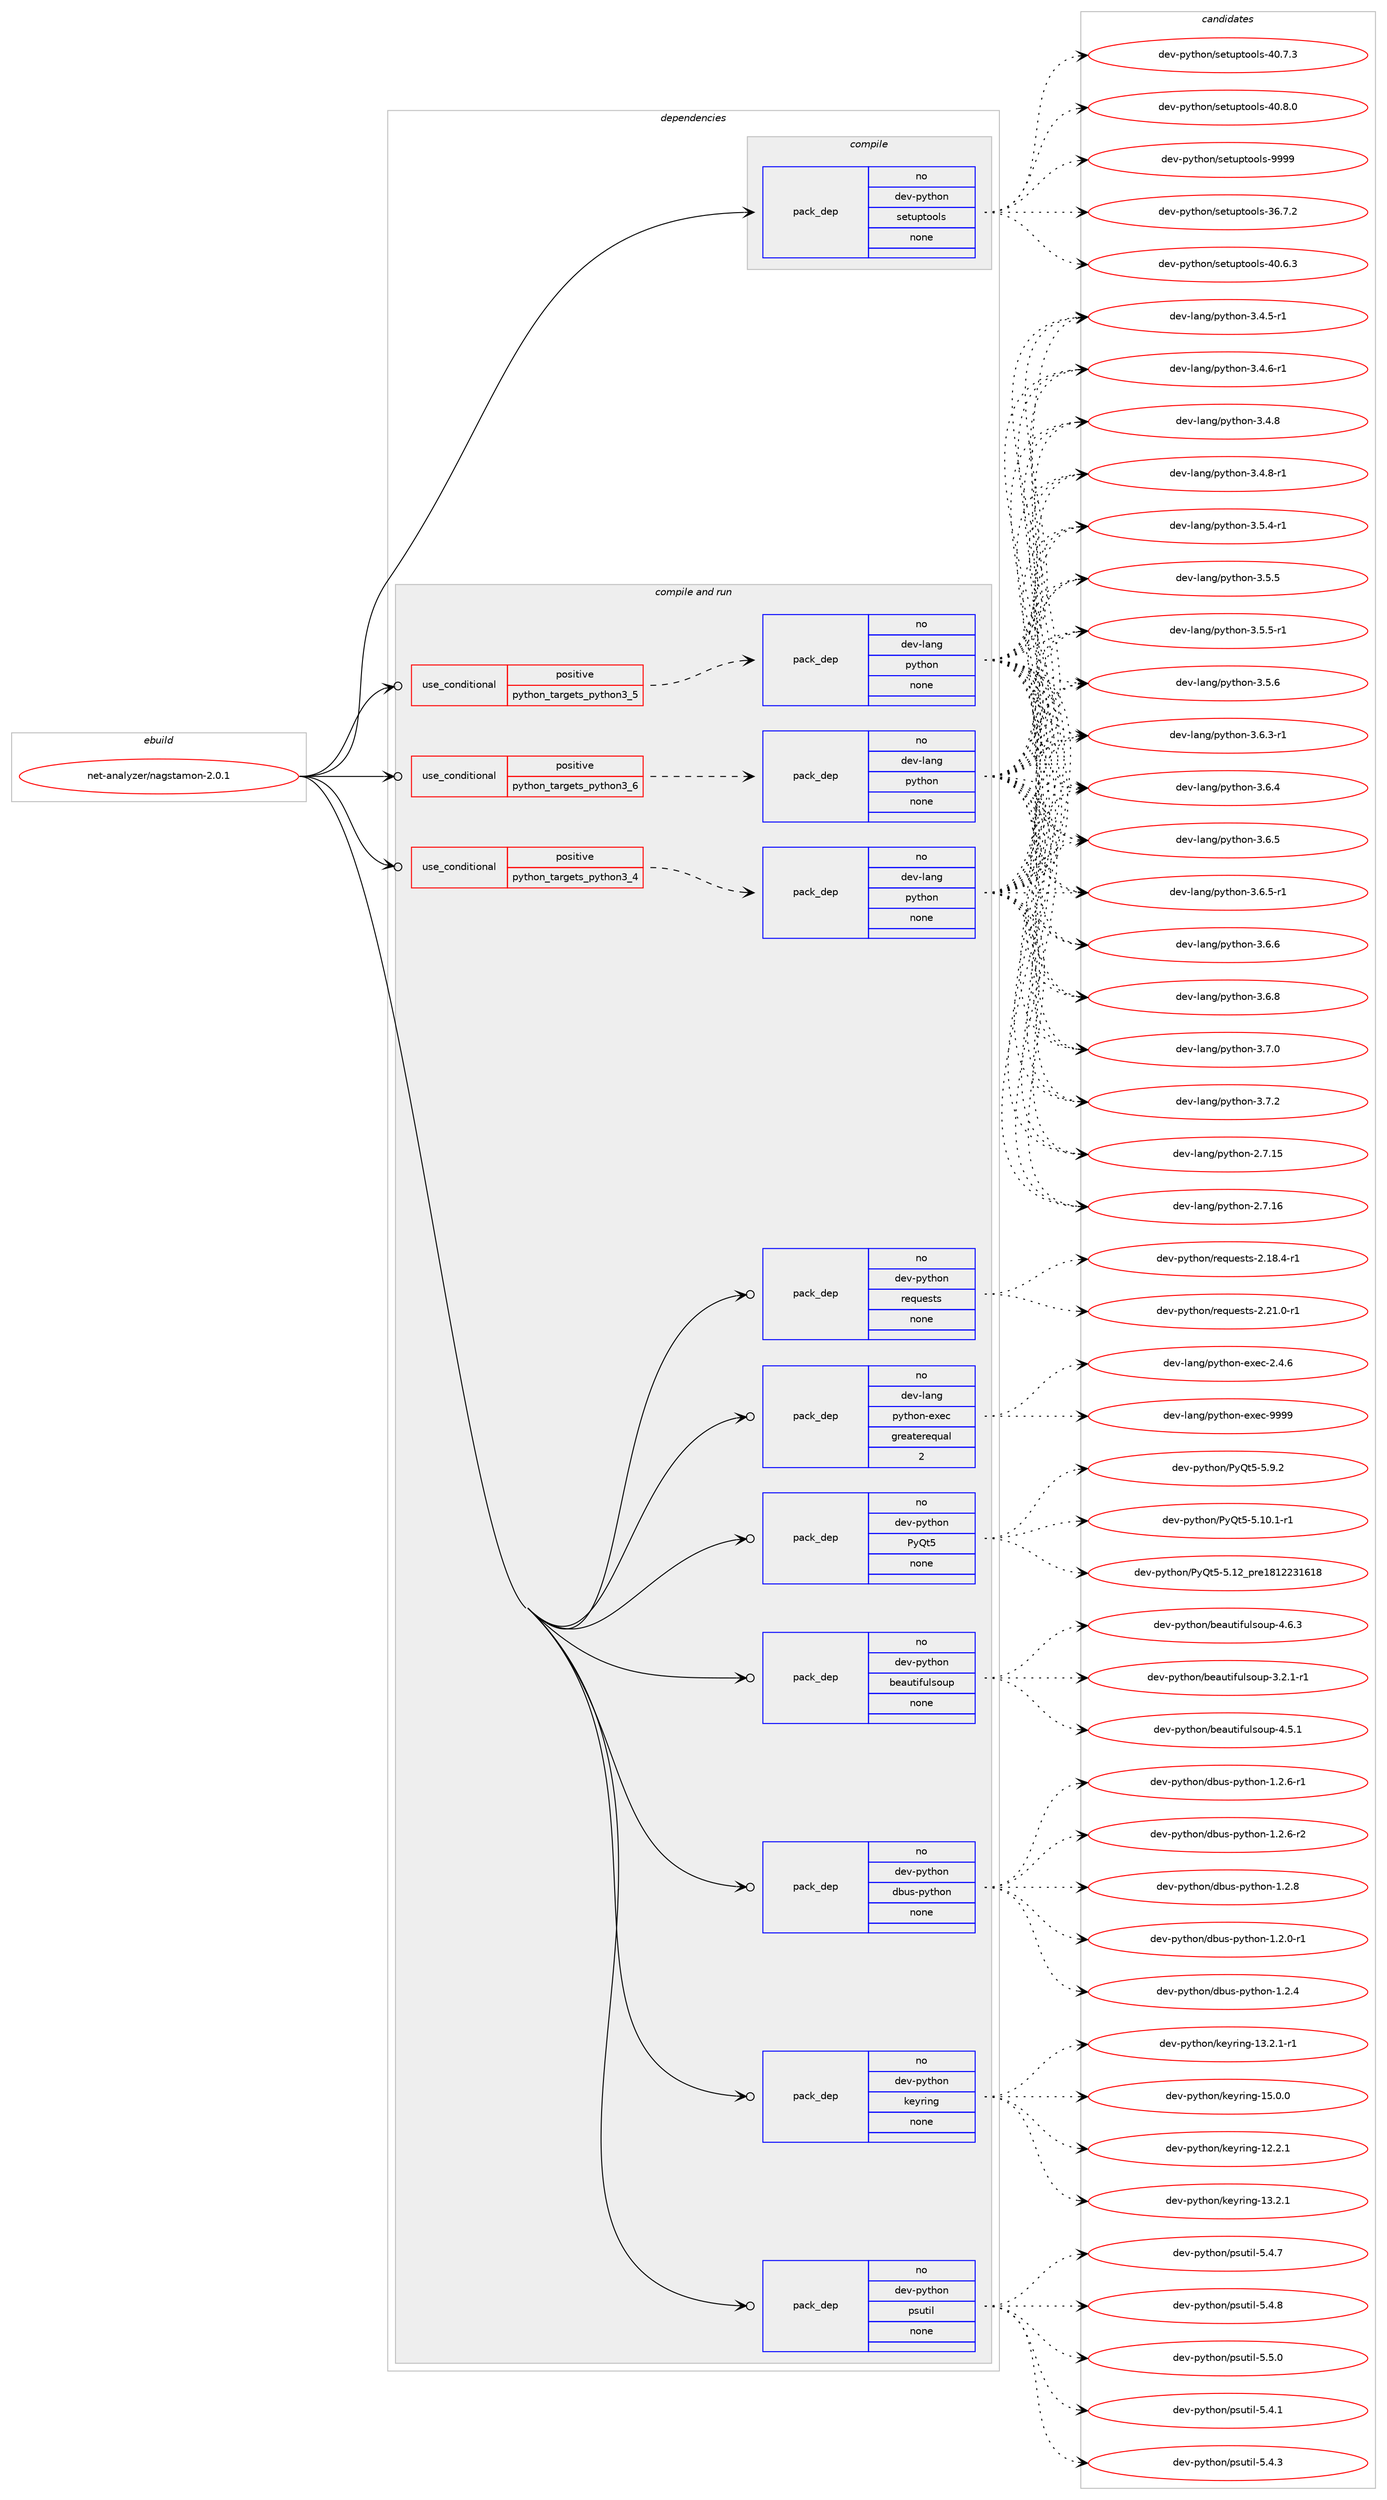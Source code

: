 digraph prolog {

# *************
# Graph options
# *************

newrank=true;
concentrate=true;
compound=true;
graph [rankdir=LR,fontname=Helvetica,fontsize=10,ranksep=1.5];#, ranksep=2.5, nodesep=0.2];
edge  [arrowhead=vee];
node  [fontname=Helvetica,fontsize=10];

# **********
# The ebuild
# **********

subgraph cluster_leftcol {
color=gray;
rank=same;
label=<<i>ebuild</i>>;
id [label="net-analyzer/nagstamon-2.0.1", color=red, width=4, href="../net-analyzer/nagstamon-2.0.1.svg"];
}

# ****************
# The dependencies
# ****************

subgraph cluster_midcol {
color=gray;
label=<<i>dependencies</i>>;
subgraph cluster_compile {
fillcolor="#eeeeee";
style=filled;
label=<<i>compile</i>>;
subgraph pack1176347 {
dependency1645141 [label=<<TABLE BORDER="0" CELLBORDER="1" CELLSPACING="0" CELLPADDING="4" WIDTH="220"><TR><TD ROWSPAN="6" CELLPADDING="30">pack_dep</TD></TR><TR><TD WIDTH="110">no</TD></TR><TR><TD>dev-python</TD></TR><TR><TD>setuptools</TD></TR><TR><TD>none</TD></TR><TR><TD></TD></TR></TABLE>>, shape=none, color=blue];
}
id:e -> dependency1645141:w [weight=20,style="solid",arrowhead="vee"];
}
subgraph cluster_compileandrun {
fillcolor="#eeeeee";
style=filled;
label=<<i>compile and run</i>>;
subgraph cond442209 {
dependency1645142 [label=<<TABLE BORDER="0" CELLBORDER="1" CELLSPACING="0" CELLPADDING="4"><TR><TD ROWSPAN="3" CELLPADDING="10">use_conditional</TD></TR><TR><TD>positive</TD></TR><TR><TD>python_targets_python3_4</TD></TR></TABLE>>, shape=none, color=red];
subgraph pack1176348 {
dependency1645143 [label=<<TABLE BORDER="0" CELLBORDER="1" CELLSPACING="0" CELLPADDING="4" WIDTH="220"><TR><TD ROWSPAN="6" CELLPADDING="30">pack_dep</TD></TR><TR><TD WIDTH="110">no</TD></TR><TR><TD>dev-lang</TD></TR><TR><TD>python</TD></TR><TR><TD>none</TD></TR><TR><TD></TD></TR></TABLE>>, shape=none, color=blue];
}
dependency1645142:e -> dependency1645143:w [weight=20,style="dashed",arrowhead="vee"];
}
id:e -> dependency1645142:w [weight=20,style="solid",arrowhead="odotvee"];
subgraph cond442210 {
dependency1645144 [label=<<TABLE BORDER="0" CELLBORDER="1" CELLSPACING="0" CELLPADDING="4"><TR><TD ROWSPAN="3" CELLPADDING="10">use_conditional</TD></TR><TR><TD>positive</TD></TR><TR><TD>python_targets_python3_5</TD></TR></TABLE>>, shape=none, color=red];
subgraph pack1176349 {
dependency1645145 [label=<<TABLE BORDER="0" CELLBORDER="1" CELLSPACING="0" CELLPADDING="4" WIDTH="220"><TR><TD ROWSPAN="6" CELLPADDING="30">pack_dep</TD></TR><TR><TD WIDTH="110">no</TD></TR><TR><TD>dev-lang</TD></TR><TR><TD>python</TD></TR><TR><TD>none</TD></TR><TR><TD></TD></TR></TABLE>>, shape=none, color=blue];
}
dependency1645144:e -> dependency1645145:w [weight=20,style="dashed",arrowhead="vee"];
}
id:e -> dependency1645144:w [weight=20,style="solid",arrowhead="odotvee"];
subgraph cond442211 {
dependency1645146 [label=<<TABLE BORDER="0" CELLBORDER="1" CELLSPACING="0" CELLPADDING="4"><TR><TD ROWSPAN="3" CELLPADDING="10">use_conditional</TD></TR><TR><TD>positive</TD></TR><TR><TD>python_targets_python3_6</TD></TR></TABLE>>, shape=none, color=red];
subgraph pack1176350 {
dependency1645147 [label=<<TABLE BORDER="0" CELLBORDER="1" CELLSPACING="0" CELLPADDING="4" WIDTH="220"><TR><TD ROWSPAN="6" CELLPADDING="30">pack_dep</TD></TR><TR><TD WIDTH="110">no</TD></TR><TR><TD>dev-lang</TD></TR><TR><TD>python</TD></TR><TR><TD>none</TD></TR><TR><TD></TD></TR></TABLE>>, shape=none, color=blue];
}
dependency1645146:e -> dependency1645147:w [weight=20,style="dashed",arrowhead="vee"];
}
id:e -> dependency1645146:w [weight=20,style="solid",arrowhead="odotvee"];
subgraph pack1176351 {
dependency1645148 [label=<<TABLE BORDER="0" CELLBORDER="1" CELLSPACING="0" CELLPADDING="4" WIDTH="220"><TR><TD ROWSPAN="6" CELLPADDING="30">pack_dep</TD></TR><TR><TD WIDTH="110">no</TD></TR><TR><TD>dev-lang</TD></TR><TR><TD>python-exec</TD></TR><TR><TD>greaterequal</TD></TR><TR><TD>2</TD></TR></TABLE>>, shape=none, color=blue];
}
id:e -> dependency1645148:w [weight=20,style="solid",arrowhead="odotvee"];
subgraph pack1176352 {
dependency1645149 [label=<<TABLE BORDER="0" CELLBORDER="1" CELLSPACING="0" CELLPADDING="4" WIDTH="220"><TR><TD ROWSPAN="6" CELLPADDING="30">pack_dep</TD></TR><TR><TD WIDTH="110">no</TD></TR><TR><TD>dev-python</TD></TR><TR><TD>PyQt5</TD></TR><TR><TD>none</TD></TR><TR><TD></TD></TR></TABLE>>, shape=none, color=blue];
}
id:e -> dependency1645149:w [weight=20,style="solid",arrowhead="odotvee"];
subgraph pack1176353 {
dependency1645150 [label=<<TABLE BORDER="0" CELLBORDER="1" CELLSPACING="0" CELLPADDING="4" WIDTH="220"><TR><TD ROWSPAN="6" CELLPADDING="30">pack_dep</TD></TR><TR><TD WIDTH="110">no</TD></TR><TR><TD>dev-python</TD></TR><TR><TD>beautifulsoup</TD></TR><TR><TD>none</TD></TR><TR><TD></TD></TR></TABLE>>, shape=none, color=blue];
}
id:e -> dependency1645150:w [weight=20,style="solid",arrowhead="odotvee"];
subgraph pack1176354 {
dependency1645151 [label=<<TABLE BORDER="0" CELLBORDER="1" CELLSPACING="0" CELLPADDING="4" WIDTH="220"><TR><TD ROWSPAN="6" CELLPADDING="30">pack_dep</TD></TR><TR><TD WIDTH="110">no</TD></TR><TR><TD>dev-python</TD></TR><TR><TD>dbus-python</TD></TR><TR><TD>none</TD></TR><TR><TD></TD></TR></TABLE>>, shape=none, color=blue];
}
id:e -> dependency1645151:w [weight=20,style="solid",arrowhead="odotvee"];
subgraph pack1176355 {
dependency1645152 [label=<<TABLE BORDER="0" CELLBORDER="1" CELLSPACING="0" CELLPADDING="4" WIDTH="220"><TR><TD ROWSPAN="6" CELLPADDING="30">pack_dep</TD></TR><TR><TD WIDTH="110">no</TD></TR><TR><TD>dev-python</TD></TR><TR><TD>keyring</TD></TR><TR><TD>none</TD></TR><TR><TD></TD></TR></TABLE>>, shape=none, color=blue];
}
id:e -> dependency1645152:w [weight=20,style="solid",arrowhead="odotvee"];
subgraph pack1176356 {
dependency1645153 [label=<<TABLE BORDER="0" CELLBORDER="1" CELLSPACING="0" CELLPADDING="4" WIDTH="220"><TR><TD ROWSPAN="6" CELLPADDING="30">pack_dep</TD></TR><TR><TD WIDTH="110">no</TD></TR><TR><TD>dev-python</TD></TR><TR><TD>psutil</TD></TR><TR><TD>none</TD></TR><TR><TD></TD></TR></TABLE>>, shape=none, color=blue];
}
id:e -> dependency1645153:w [weight=20,style="solid",arrowhead="odotvee"];
subgraph pack1176357 {
dependency1645154 [label=<<TABLE BORDER="0" CELLBORDER="1" CELLSPACING="0" CELLPADDING="4" WIDTH="220"><TR><TD ROWSPAN="6" CELLPADDING="30">pack_dep</TD></TR><TR><TD WIDTH="110">no</TD></TR><TR><TD>dev-python</TD></TR><TR><TD>requests</TD></TR><TR><TD>none</TD></TR><TR><TD></TD></TR></TABLE>>, shape=none, color=blue];
}
id:e -> dependency1645154:w [weight=20,style="solid",arrowhead="odotvee"];
}
subgraph cluster_run {
fillcolor="#eeeeee";
style=filled;
label=<<i>run</i>>;
}
}

# **************
# The candidates
# **************

subgraph cluster_choices {
rank=same;
color=gray;
label=<<i>candidates</i>>;

subgraph choice1176347 {
color=black;
nodesep=1;
choice100101118451121211161041111104711510111611711211611111110811545515446554650 [label="dev-python/setuptools-36.7.2", color=red, width=4,href="../dev-python/setuptools-36.7.2.svg"];
choice100101118451121211161041111104711510111611711211611111110811545524846544651 [label="dev-python/setuptools-40.6.3", color=red, width=4,href="../dev-python/setuptools-40.6.3.svg"];
choice100101118451121211161041111104711510111611711211611111110811545524846554651 [label="dev-python/setuptools-40.7.3", color=red, width=4,href="../dev-python/setuptools-40.7.3.svg"];
choice100101118451121211161041111104711510111611711211611111110811545524846564648 [label="dev-python/setuptools-40.8.0", color=red, width=4,href="../dev-python/setuptools-40.8.0.svg"];
choice10010111845112121116104111110471151011161171121161111111081154557575757 [label="dev-python/setuptools-9999", color=red, width=4,href="../dev-python/setuptools-9999.svg"];
dependency1645141:e -> choice100101118451121211161041111104711510111611711211611111110811545515446554650:w [style=dotted,weight="100"];
dependency1645141:e -> choice100101118451121211161041111104711510111611711211611111110811545524846544651:w [style=dotted,weight="100"];
dependency1645141:e -> choice100101118451121211161041111104711510111611711211611111110811545524846554651:w [style=dotted,weight="100"];
dependency1645141:e -> choice100101118451121211161041111104711510111611711211611111110811545524846564648:w [style=dotted,weight="100"];
dependency1645141:e -> choice10010111845112121116104111110471151011161171121161111111081154557575757:w [style=dotted,weight="100"];
}
subgraph choice1176348 {
color=black;
nodesep=1;
choice10010111845108971101034711212111610411111045504655464953 [label="dev-lang/python-2.7.15", color=red, width=4,href="../dev-lang/python-2.7.15.svg"];
choice10010111845108971101034711212111610411111045504655464954 [label="dev-lang/python-2.7.16", color=red, width=4,href="../dev-lang/python-2.7.16.svg"];
choice1001011184510897110103471121211161041111104551465246534511449 [label="dev-lang/python-3.4.5-r1", color=red, width=4,href="../dev-lang/python-3.4.5-r1.svg"];
choice1001011184510897110103471121211161041111104551465246544511449 [label="dev-lang/python-3.4.6-r1", color=red, width=4,href="../dev-lang/python-3.4.6-r1.svg"];
choice100101118451089711010347112121116104111110455146524656 [label="dev-lang/python-3.4.8", color=red, width=4,href="../dev-lang/python-3.4.8.svg"];
choice1001011184510897110103471121211161041111104551465246564511449 [label="dev-lang/python-3.4.8-r1", color=red, width=4,href="../dev-lang/python-3.4.8-r1.svg"];
choice1001011184510897110103471121211161041111104551465346524511449 [label="dev-lang/python-3.5.4-r1", color=red, width=4,href="../dev-lang/python-3.5.4-r1.svg"];
choice100101118451089711010347112121116104111110455146534653 [label="dev-lang/python-3.5.5", color=red, width=4,href="../dev-lang/python-3.5.5.svg"];
choice1001011184510897110103471121211161041111104551465346534511449 [label="dev-lang/python-3.5.5-r1", color=red, width=4,href="../dev-lang/python-3.5.5-r1.svg"];
choice100101118451089711010347112121116104111110455146534654 [label="dev-lang/python-3.5.6", color=red, width=4,href="../dev-lang/python-3.5.6.svg"];
choice1001011184510897110103471121211161041111104551465446514511449 [label="dev-lang/python-3.6.3-r1", color=red, width=4,href="../dev-lang/python-3.6.3-r1.svg"];
choice100101118451089711010347112121116104111110455146544652 [label="dev-lang/python-3.6.4", color=red, width=4,href="../dev-lang/python-3.6.4.svg"];
choice100101118451089711010347112121116104111110455146544653 [label="dev-lang/python-3.6.5", color=red, width=4,href="../dev-lang/python-3.6.5.svg"];
choice1001011184510897110103471121211161041111104551465446534511449 [label="dev-lang/python-3.6.5-r1", color=red, width=4,href="../dev-lang/python-3.6.5-r1.svg"];
choice100101118451089711010347112121116104111110455146544654 [label="dev-lang/python-3.6.6", color=red, width=4,href="../dev-lang/python-3.6.6.svg"];
choice100101118451089711010347112121116104111110455146544656 [label="dev-lang/python-3.6.8", color=red, width=4,href="../dev-lang/python-3.6.8.svg"];
choice100101118451089711010347112121116104111110455146554648 [label="dev-lang/python-3.7.0", color=red, width=4,href="../dev-lang/python-3.7.0.svg"];
choice100101118451089711010347112121116104111110455146554650 [label="dev-lang/python-3.7.2", color=red, width=4,href="../dev-lang/python-3.7.2.svg"];
dependency1645143:e -> choice10010111845108971101034711212111610411111045504655464953:w [style=dotted,weight="100"];
dependency1645143:e -> choice10010111845108971101034711212111610411111045504655464954:w [style=dotted,weight="100"];
dependency1645143:e -> choice1001011184510897110103471121211161041111104551465246534511449:w [style=dotted,weight="100"];
dependency1645143:e -> choice1001011184510897110103471121211161041111104551465246544511449:w [style=dotted,weight="100"];
dependency1645143:e -> choice100101118451089711010347112121116104111110455146524656:w [style=dotted,weight="100"];
dependency1645143:e -> choice1001011184510897110103471121211161041111104551465246564511449:w [style=dotted,weight="100"];
dependency1645143:e -> choice1001011184510897110103471121211161041111104551465346524511449:w [style=dotted,weight="100"];
dependency1645143:e -> choice100101118451089711010347112121116104111110455146534653:w [style=dotted,weight="100"];
dependency1645143:e -> choice1001011184510897110103471121211161041111104551465346534511449:w [style=dotted,weight="100"];
dependency1645143:e -> choice100101118451089711010347112121116104111110455146534654:w [style=dotted,weight="100"];
dependency1645143:e -> choice1001011184510897110103471121211161041111104551465446514511449:w [style=dotted,weight="100"];
dependency1645143:e -> choice100101118451089711010347112121116104111110455146544652:w [style=dotted,weight="100"];
dependency1645143:e -> choice100101118451089711010347112121116104111110455146544653:w [style=dotted,weight="100"];
dependency1645143:e -> choice1001011184510897110103471121211161041111104551465446534511449:w [style=dotted,weight="100"];
dependency1645143:e -> choice100101118451089711010347112121116104111110455146544654:w [style=dotted,weight="100"];
dependency1645143:e -> choice100101118451089711010347112121116104111110455146544656:w [style=dotted,weight="100"];
dependency1645143:e -> choice100101118451089711010347112121116104111110455146554648:w [style=dotted,weight="100"];
dependency1645143:e -> choice100101118451089711010347112121116104111110455146554650:w [style=dotted,weight="100"];
}
subgraph choice1176349 {
color=black;
nodesep=1;
choice10010111845108971101034711212111610411111045504655464953 [label="dev-lang/python-2.7.15", color=red, width=4,href="../dev-lang/python-2.7.15.svg"];
choice10010111845108971101034711212111610411111045504655464954 [label="dev-lang/python-2.7.16", color=red, width=4,href="../dev-lang/python-2.7.16.svg"];
choice1001011184510897110103471121211161041111104551465246534511449 [label="dev-lang/python-3.4.5-r1", color=red, width=4,href="../dev-lang/python-3.4.5-r1.svg"];
choice1001011184510897110103471121211161041111104551465246544511449 [label="dev-lang/python-3.4.6-r1", color=red, width=4,href="../dev-lang/python-3.4.6-r1.svg"];
choice100101118451089711010347112121116104111110455146524656 [label="dev-lang/python-3.4.8", color=red, width=4,href="../dev-lang/python-3.4.8.svg"];
choice1001011184510897110103471121211161041111104551465246564511449 [label="dev-lang/python-3.4.8-r1", color=red, width=4,href="../dev-lang/python-3.4.8-r1.svg"];
choice1001011184510897110103471121211161041111104551465346524511449 [label="dev-lang/python-3.5.4-r1", color=red, width=4,href="../dev-lang/python-3.5.4-r1.svg"];
choice100101118451089711010347112121116104111110455146534653 [label="dev-lang/python-3.5.5", color=red, width=4,href="../dev-lang/python-3.5.5.svg"];
choice1001011184510897110103471121211161041111104551465346534511449 [label="dev-lang/python-3.5.5-r1", color=red, width=4,href="../dev-lang/python-3.5.5-r1.svg"];
choice100101118451089711010347112121116104111110455146534654 [label="dev-lang/python-3.5.6", color=red, width=4,href="../dev-lang/python-3.5.6.svg"];
choice1001011184510897110103471121211161041111104551465446514511449 [label="dev-lang/python-3.6.3-r1", color=red, width=4,href="../dev-lang/python-3.6.3-r1.svg"];
choice100101118451089711010347112121116104111110455146544652 [label="dev-lang/python-3.6.4", color=red, width=4,href="../dev-lang/python-3.6.4.svg"];
choice100101118451089711010347112121116104111110455146544653 [label="dev-lang/python-3.6.5", color=red, width=4,href="../dev-lang/python-3.6.5.svg"];
choice1001011184510897110103471121211161041111104551465446534511449 [label="dev-lang/python-3.6.5-r1", color=red, width=4,href="../dev-lang/python-3.6.5-r1.svg"];
choice100101118451089711010347112121116104111110455146544654 [label="dev-lang/python-3.6.6", color=red, width=4,href="../dev-lang/python-3.6.6.svg"];
choice100101118451089711010347112121116104111110455146544656 [label="dev-lang/python-3.6.8", color=red, width=4,href="../dev-lang/python-3.6.8.svg"];
choice100101118451089711010347112121116104111110455146554648 [label="dev-lang/python-3.7.0", color=red, width=4,href="../dev-lang/python-3.7.0.svg"];
choice100101118451089711010347112121116104111110455146554650 [label="dev-lang/python-3.7.2", color=red, width=4,href="../dev-lang/python-3.7.2.svg"];
dependency1645145:e -> choice10010111845108971101034711212111610411111045504655464953:w [style=dotted,weight="100"];
dependency1645145:e -> choice10010111845108971101034711212111610411111045504655464954:w [style=dotted,weight="100"];
dependency1645145:e -> choice1001011184510897110103471121211161041111104551465246534511449:w [style=dotted,weight="100"];
dependency1645145:e -> choice1001011184510897110103471121211161041111104551465246544511449:w [style=dotted,weight="100"];
dependency1645145:e -> choice100101118451089711010347112121116104111110455146524656:w [style=dotted,weight="100"];
dependency1645145:e -> choice1001011184510897110103471121211161041111104551465246564511449:w [style=dotted,weight="100"];
dependency1645145:e -> choice1001011184510897110103471121211161041111104551465346524511449:w [style=dotted,weight="100"];
dependency1645145:e -> choice100101118451089711010347112121116104111110455146534653:w [style=dotted,weight="100"];
dependency1645145:e -> choice1001011184510897110103471121211161041111104551465346534511449:w [style=dotted,weight="100"];
dependency1645145:e -> choice100101118451089711010347112121116104111110455146534654:w [style=dotted,weight="100"];
dependency1645145:e -> choice1001011184510897110103471121211161041111104551465446514511449:w [style=dotted,weight="100"];
dependency1645145:e -> choice100101118451089711010347112121116104111110455146544652:w [style=dotted,weight="100"];
dependency1645145:e -> choice100101118451089711010347112121116104111110455146544653:w [style=dotted,weight="100"];
dependency1645145:e -> choice1001011184510897110103471121211161041111104551465446534511449:w [style=dotted,weight="100"];
dependency1645145:e -> choice100101118451089711010347112121116104111110455146544654:w [style=dotted,weight="100"];
dependency1645145:e -> choice100101118451089711010347112121116104111110455146544656:w [style=dotted,weight="100"];
dependency1645145:e -> choice100101118451089711010347112121116104111110455146554648:w [style=dotted,weight="100"];
dependency1645145:e -> choice100101118451089711010347112121116104111110455146554650:w [style=dotted,weight="100"];
}
subgraph choice1176350 {
color=black;
nodesep=1;
choice10010111845108971101034711212111610411111045504655464953 [label="dev-lang/python-2.7.15", color=red, width=4,href="../dev-lang/python-2.7.15.svg"];
choice10010111845108971101034711212111610411111045504655464954 [label="dev-lang/python-2.7.16", color=red, width=4,href="../dev-lang/python-2.7.16.svg"];
choice1001011184510897110103471121211161041111104551465246534511449 [label="dev-lang/python-3.4.5-r1", color=red, width=4,href="../dev-lang/python-3.4.5-r1.svg"];
choice1001011184510897110103471121211161041111104551465246544511449 [label="dev-lang/python-3.4.6-r1", color=red, width=4,href="../dev-lang/python-3.4.6-r1.svg"];
choice100101118451089711010347112121116104111110455146524656 [label="dev-lang/python-3.4.8", color=red, width=4,href="../dev-lang/python-3.4.8.svg"];
choice1001011184510897110103471121211161041111104551465246564511449 [label="dev-lang/python-3.4.8-r1", color=red, width=4,href="../dev-lang/python-3.4.8-r1.svg"];
choice1001011184510897110103471121211161041111104551465346524511449 [label="dev-lang/python-3.5.4-r1", color=red, width=4,href="../dev-lang/python-3.5.4-r1.svg"];
choice100101118451089711010347112121116104111110455146534653 [label="dev-lang/python-3.5.5", color=red, width=4,href="../dev-lang/python-3.5.5.svg"];
choice1001011184510897110103471121211161041111104551465346534511449 [label="dev-lang/python-3.5.5-r1", color=red, width=4,href="../dev-lang/python-3.5.5-r1.svg"];
choice100101118451089711010347112121116104111110455146534654 [label="dev-lang/python-3.5.6", color=red, width=4,href="../dev-lang/python-3.5.6.svg"];
choice1001011184510897110103471121211161041111104551465446514511449 [label="dev-lang/python-3.6.3-r1", color=red, width=4,href="../dev-lang/python-3.6.3-r1.svg"];
choice100101118451089711010347112121116104111110455146544652 [label="dev-lang/python-3.6.4", color=red, width=4,href="../dev-lang/python-3.6.4.svg"];
choice100101118451089711010347112121116104111110455146544653 [label="dev-lang/python-3.6.5", color=red, width=4,href="../dev-lang/python-3.6.5.svg"];
choice1001011184510897110103471121211161041111104551465446534511449 [label="dev-lang/python-3.6.5-r1", color=red, width=4,href="../dev-lang/python-3.6.5-r1.svg"];
choice100101118451089711010347112121116104111110455146544654 [label="dev-lang/python-3.6.6", color=red, width=4,href="../dev-lang/python-3.6.6.svg"];
choice100101118451089711010347112121116104111110455146544656 [label="dev-lang/python-3.6.8", color=red, width=4,href="../dev-lang/python-3.6.8.svg"];
choice100101118451089711010347112121116104111110455146554648 [label="dev-lang/python-3.7.0", color=red, width=4,href="../dev-lang/python-3.7.0.svg"];
choice100101118451089711010347112121116104111110455146554650 [label="dev-lang/python-3.7.2", color=red, width=4,href="../dev-lang/python-3.7.2.svg"];
dependency1645147:e -> choice10010111845108971101034711212111610411111045504655464953:w [style=dotted,weight="100"];
dependency1645147:e -> choice10010111845108971101034711212111610411111045504655464954:w [style=dotted,weight="100"];
dependency1645147:e -> choice1001011184510897110103471121211161041111104551465246534511449:w [style=dotted,weight="100"];
dependency1645147:e -> choice1001011184510897110103471121211161041111104551465246544511449:w [style=dotted,weight="100"];
dependency1645147:e -> choice100101118451089711010347112121116104111110455146524656:w [style=dotted,weight="100"];
dependency1645147:e -> choice1001011184510897110103471121211161041111104551465246564511449:w [style=dotted,weight="100"];
dependency1645147:e -> choice1001011184510897110103471121211161041111104551465346524511449:w [style=dotted,weight="100"];
dependency1645147:e -> choice100101118451089711010347112121116104111110455146534653:w [style=dotted,weight="100"];
dependency1645147:e -> choice1001011184510897110103471121211161041111104551465346534511449:w [style=dotted,weight="100"];
dependency1645147:e -> choice100101118451089711010347112121116104111110455146534654:w [style=dotted,weight="100"];
dependency1645147:e -> choice1001011184510897110103471121211161041111104551465446514511449:w [style=dotted,weight="100"];
dependency1645147:e -> choice100101118451089711010347112121116104111110455146544652:w [style=dotted,weight="100"];
dependency1645147:e -> choice100101118451089711010347112121116104111110455146544653:w [style=dotted,weight="100"];
dependency1645147:e -> choice1001011184510897110103471121211161041111104551465446534511449:w [style=dotted,weight="100"];
dependency1645147:e -> choice100101118451089711010347112121116104111110455146544654:w [style=dotted,weight="100"];
dependency1645147:e -> choice100101118451089711010347112121116104111110455146544656:w [style=dotted,weight="100"];
dependency1645147:e -> choice100101118451089711010347112121116104111110455146554648:w [style=dotted,weight="100"];
dependency1645147:e -> choice100101118451089711010347112121116104111110455146554650:w [style=dotted,weight="100"];
}
subgraph choice1176351 {
color=black;
nodesep=1;
choice1001011184510897110103471121211161041111104510112010199455046524654 [label="dev-lang/python-exec-2.4.6", color=red, width=4,href="../dev-lang/python-exec-2.4.6.svg"];
choice10010111845108971101034711212111610411111045101120101994557575757 [label="dev-lang/python-exec-9999", color=red, width=4,href="../dev-lang/python-exec-9999.svg"];
dependency1645148:e -> choice1001011184510897110103471121211161041111104510112010199455046524654:w [style=dotted,weight="100"];
dependency1645148:e -> choice10010111845108971101034711212111610411111045101120101994557575757:w [style=dotted,weight="100"];
}
subgraph choice1176352 {
color=black;
nodesep=1;
choice1001011184511212111610411111047801218111653455346494846494511449 [label="dev-python/PyQt5-5.10.1-r1", color=red, width=4,href="../dev-python/PyQt5-5.10.1-r1.svg"];
choice100101118451121211161041111104780121811165345534649509511211410149564950505149544956 [label="dev-python/PyQt5-5.12_pre1812231618", color=red, width=4,href="../dev-python/PyQt5-5.12_pre1812231618.svg"];
choice1001011184511212111610411111047801218111653455346574650 [label="dev-python/PyQt5-5.9.2", color=red, width=4,href="../dev-python/PyQt5-5.9.2.svg"];
dependency1645149:e -> choice1001011184511212111610411111047801218111653455346494846494511449:w [style=dotted,weight="100"];
dependency1645149:e -> choice100101118451121211161041111104780121811165345534649509511211410149564950505149544956:w [style=dotted,weight="100"];
dependency1645149:e -> choice1001011184511212111610411111047801218111653455346574650:w [style=dotted,weight="100"];
}
subgraph choice1176353 {
color=black;
nodesep=1;
choice100101118451121211161041111104798101971171161051021171081151111171124551465046494511449 [label="dev-python/beautifulsoup-3.2.1-r1", color=red, width=4,href="../dev-python/beautifulsoup-3.2.1-r1.svg"];
choice10010111845112121116104111110479810197117116105102117108115111117112455246534649 [label="dev-python/beautifulsoup-4.5.1", color=red, width=4,href="../dev-python/beautifulsoup-4.5.1.svg"];
choice10010111845112121116104111110479810197117116105102117108115111117112455246544651 [label="dev-python/beautifulsoup-4.6.3", color=red, width=4,href="../dev-python/beautifulsoup-4.6.3.svg"];
dependency1645150:e -> choice100101118451121211161041111104798101971171161051021171081151111171124551465046494511449:w [style=dotted,weight="100"];
dependency1645150:e -> choice10010111845112121116104111110479810197117116105102117108115111117112455246534649:w [style=dotted,weight="100"];
dependency1645150:e -> choice10010111845112121116104111110479810197117116105102117108115111117112455246544651:w [style=dotted,weight="100"];
}
subgraph choice1176354 {
color=black;
nodesep=1;
choice100101118451121211161041111104710098117115451121211161041111104549465046484511449 [label="dev-python/dbus-python-1.2.0-r1", color=red, width=4,href="../dev-python/dbus-python-1.2.0-r1.svg"];
choice10010111845112121116104111110471009811711545112121116104111110454946504652 [label="dev-python/dbus-python-1.2.4", color=red, width=4,href="../dev-python/dbus-python-1.2.4.svg"];
choice100101118451121211161041111104710098117115451121211161041111104549465046544511449 [label="dev-python/dbus-python-1.2.6-r1", color=red, width=4,href="../dev-python/dbus-python-1.2.6-r1.svg"];
choice100101118451121211161041111104710098117115451121211161041111104549465046544511450 [label="dev-python/dbus-python-1.2.6-r2", color=red, width=4,href="../dev-python/dbus-python-1.2.6-r2.svg"];
choice10010111845112121116104111110471009811711545112121116104111110454946504656 [label="dev-python/dbus-python-1.2.8", color=red, width=4,href="../dev-python/dbus-python-1.2.8.svg"];
dependency1645151:e -> choice100101118451121211161041111104710098117115451121211161041111104549465046484511449:w [style=dotted,weight="100"];
dependency1645151:e -> choice10010111845112121116104111110471009811711545112121116104111110454946504652:w [style=dotted,weight="100"];
dependency1645151:e -> choice100101118451121211161041111104710098117115451121211161041111104549465046544511449:w [style=dotted,weight="100"];
dependency1645151:e -> choice100101118451121211161041111104710098117115451121211161041111104549465046544511450:w [style=dotted,weight="100"];
dependency1645151:e -> choice10010111845112121116104111110471009811711545112121116104111110454946504656:w [style=dotted,weight="100"];
}
subgraph choice1176355 {
color=black;
nodesep=1;
choice100101118451121211161041111104710710112111410511010345495046504649 [label="dev-python/keyring-12.2.1", color=red, width=4,href="../dev-python/keyring-12.2.1.svg"];
choice100101118451121211161041111104710710112111410511010345495146504649 [label="dev-python/keyring-13.2.1", color=red, width=4,href="../dev-python/keyring-13.2.1.svg"];
choice1001011184511212111610411111047107101121114105110103454951465046494511449 [label="dev-python/keyring-13.2.1-r1", color=red, width=4,href="../dev-python/keyring-13.2.1-r1.svg"];
choice100101118451121211161041111104710710112111410511010345495346484648 [label="dev-python/keyring-15.0.0", color=red, width=4,href="../dev-python/keyring-15.0.0.svg"];
dependency1645152:e -> choice100101118451121211161041111104710710112111410511010345495046504649:w [style=dotted,weight="100"];
dependency1645152:e -> choice100101118451121211161041111104710710112111410511010345495146504649:w [style=dotted,weight="100"];
dependency1645152:e -> choice1001011184511212111610411111047107101121114105110103454951465046494511449:w [style=dotted,weight="100"];
dependency1645152:e -> choice100101118451121211161041111104710710112111410511010345495346484648:w [style=dotted,weight="100"];
}
subgraph choice1176356 {
color=black;
nodesep=1;
choice1001011184511212111610411111047112115117116105108455346524649 [label="dev-python/psutil-5.4.1", color=red, width=4,href="../dev-python/psutil-5.4.1.svg"];
choice1001011184511212111610411111047112115117116105108455346524651 [label="dev-python/psutil-5.4.3", color=red, width=4,href="../dev-python/psutil-5.4.3.svg"];
choice1001011184511212111610411111047112115117116105108455346524655 [label="dev-python/psutil-5.4.7", color=red, width=4,href="../dev-python/psutil-5.4.7.svg"];
choice1001011184511212111610411111047112115117116105108455346524656 [label="dev-python/psutil-5.4.8", color=red, width=4,href="../dev-python/psutil-5.4.8.svg"];
choice1001011184511212111610411111047112115117116105108455346534648 [label="dev-python/psutil-5.5.0", color=red, width=4,href="../dev-python/psutil-5.5.0.svg"];
dependency1645153:e -> choice1001011184511212111610411111047112115117116105108455346524649:w [style=dotted,weight="100"];
dependency1645153:e -> choice1001011184511212111610411111047112115117116105108455346524651:w [style=dotted,weight="100"];
dependency1645153:e -> choice1001011184511212111610411111047112115117116105108455346524655:w [style=dotted,weight="100"];
dependency1645153:e -> choice1001011184511212111610411111047112115117116105108455346524656:w [style=dotted,weight="100"];
dependency1645153:e -> choice1001011184511212111610411111047112115117116105108455346534648:w [style=dotted,weight="100"];
}
subgraph choice1176357 {
color=black;
nodesep=1;
choice1001011184511212111610411111047114101113117101115116115455046495646524511449 [label="dev-python/requests-2.18.4-r1", color=red, width=4,href="../dev-python/requests-2.18.4-r1.svg"];
choice1001011184511212111610411111047114101113117101115116115455046504946484511449 [label="dev-python/requests-2.21.0-r1", color=red, width=4,href="../dev-python/requests-2.21.0-r1.svg"];
dependency1645154:e -> choice1001011184511212111610411111047114101113117101115116115455046495646524511449:w [style=dotted,weight="100"];
dependency1645154:e -> choice1001011184511212111610411111047114101113117101115116115455046504946484511449:w [style=dotted,weight="100"];
}
}

}
